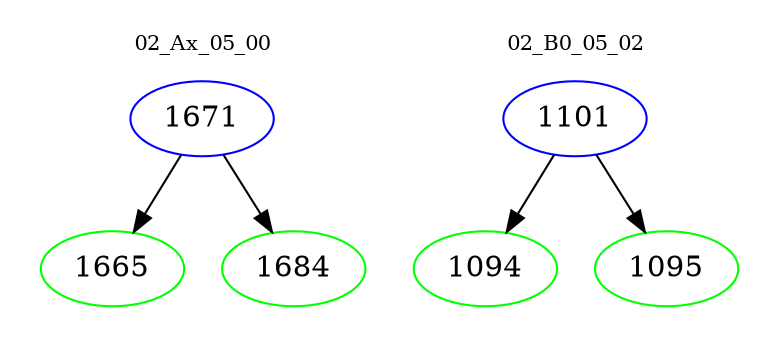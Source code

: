 digraph{
subgraph cluster_0 {
color = white
label = "02_Ax_05_00";
fontsize=10;
T0_1671 [label="1671", color="blue"]
T0_1671 -> T0_1665 [color="black"]
T0_1665 [label="1665", color="green"]
T0_1671 -> T0_1684 [color="black"]
T0_1684 [label="1684", color="green"]
}
subgraph cluster_1 {
color = white
label = "02_B0_05_02";
fontsize=10;
T1_1101 [label="1101", color="blue"]
T1_1101 -> T1_1094 [color="black"]
T1_1094 [label="1094", color="green"]
T1_1101 -> T1_1095 [color="black"]
T1_1095 [label="1095", color="green"]
}
}
